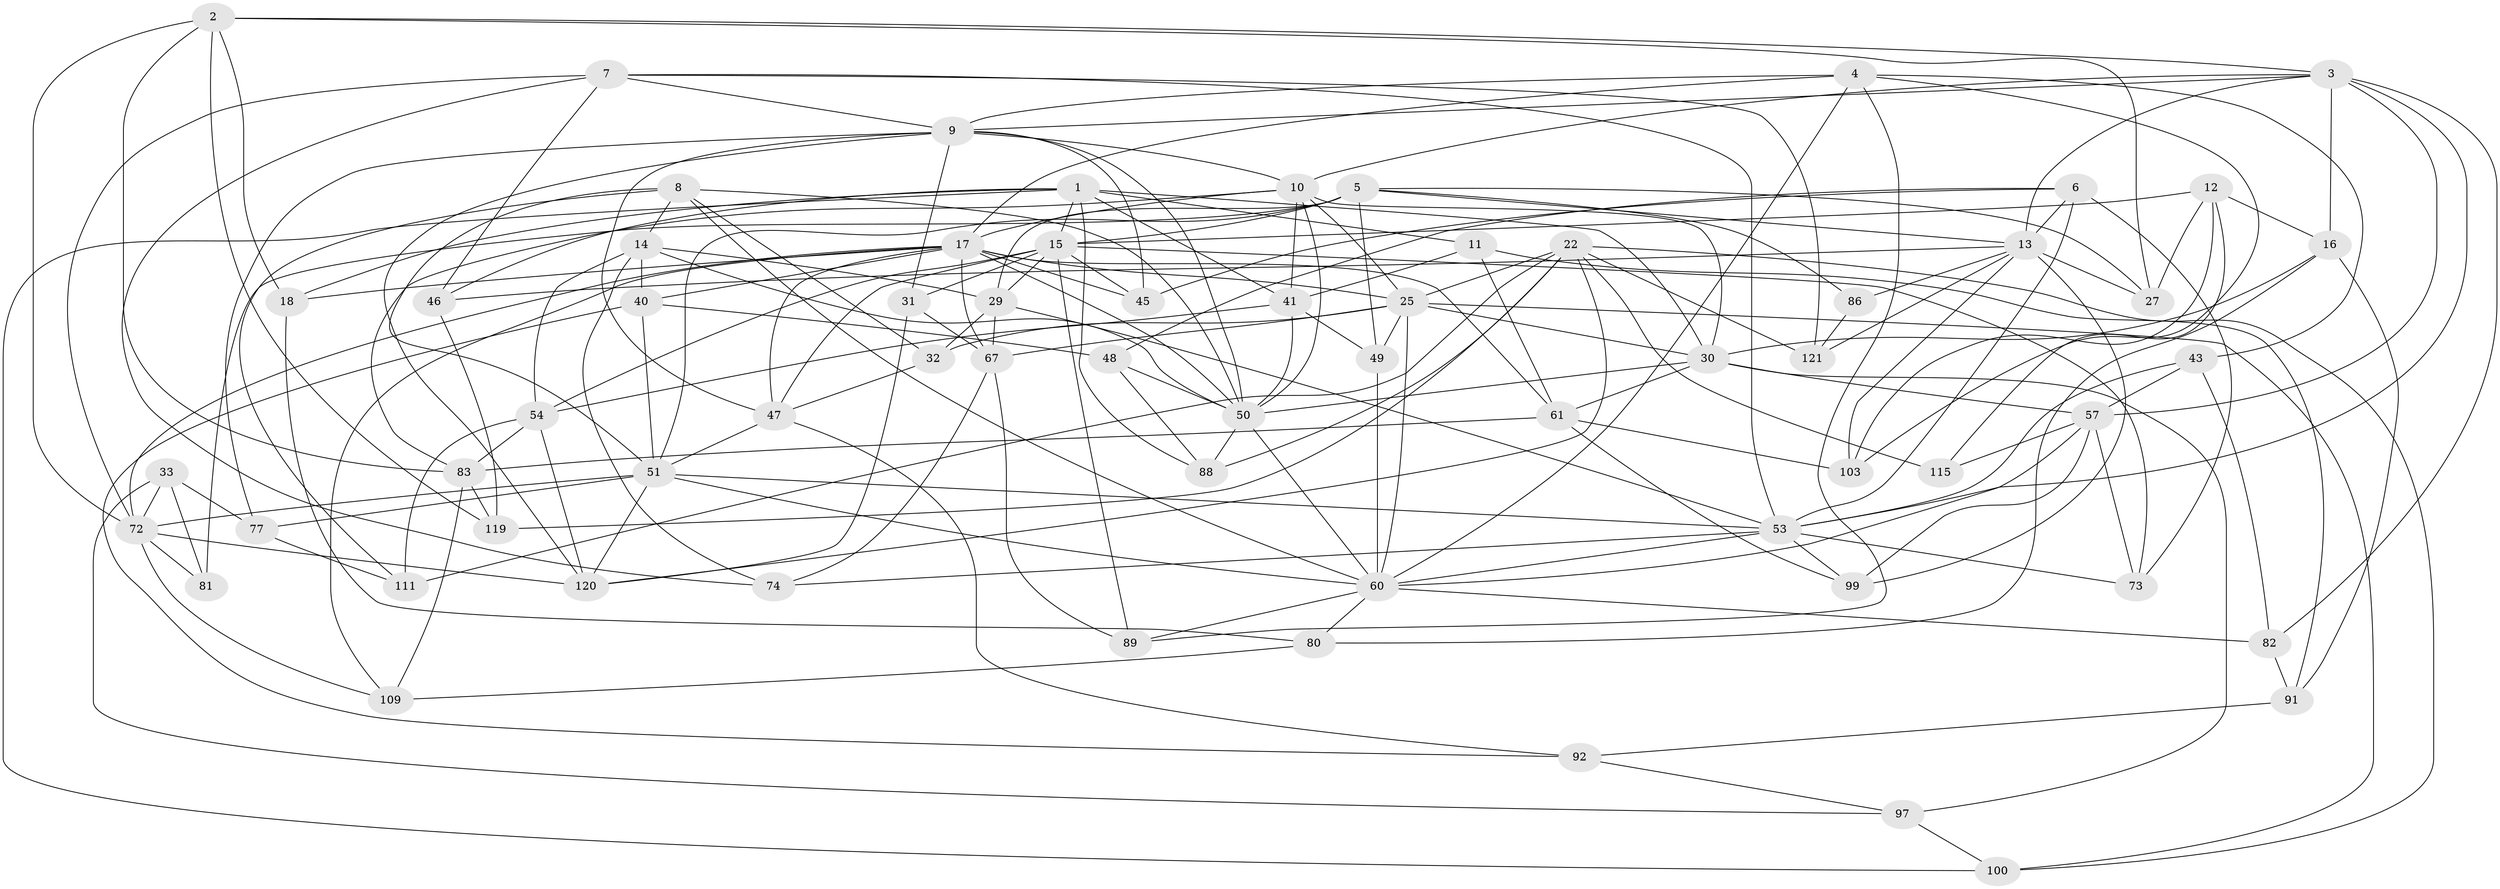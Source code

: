 // original degree distribution, {4: 1.0}
// Generated by graph-tools (version 1.1) at 2025/16/03/09/25 04:16:41]
// undirected, 65 vertices, 186 edges
graph export_dot {
graph [start="1"]
  node [color=gray90,style=filled];
  1 [super="+56+90"];
  2 [super="+108"];
  3 [super="+96+21"];
  4 [super="+110"];
  5 [super="+64+34+36"];
  6 [super="+26"];
  7 [super="+28"];
  8 [super="+75"];
  9 [super="+20+23"];
  10 [super="+19"];
  11;
  12 [super="+42"];
  13 [super="+71+128"];
  14 [super="+38"];
  15 [super="+125+55+39"];
  16 [super="+66+37"];
  17 [super="+85"];
  18;
  22 [super="+24"];
  25 [super="+76+59"];
  27;
  29 [super="+98"];
  30 [super="+52"];
  31;
  32;
  33;
  40 [super="+95"];
  41 [super="+44"];
  43;
  45;
  46;
  47 [super="+116"];
  48;
  49 [super="+87"];
  50 [super="+105+113"];
  51 [super="+62"];
  53 [super="+68+70"];
  54 [super="+58"];
  57 [super="+102+117"];
  60 [super="+65+112+101"];
  61 [super="+63"];
  67 [super="+78"];
  72 [super="+79"];
  73;
  74;
  77;
  80;
  81;
  82;
  83 [super="+94"];
  86;
  88;
  89;
  91;
  92;
  97;
  99;
  100;
  103;
  109;
  111;
  115;
  119;
  120 [super="+126"];
  121;
  1 -- 46;
  1 -- 15;
  1 -- 11;
  1 -- 100;
  1 -- 30;
  1 -- 88;
  1 -- 18;
  1 -- 41;
  2 -- 27;
  2 -- 83;
  2 -- 3;
  2 -- 18;
  2 -- 119;
  2 -- 72;
  3 -- 16;
  3 -- 57;
  3 -- 9;
  3 -- 53;
  3 -- 82;
  3 -- 13;
  3 -- 10;
  4 -- 103;
  4 -- 9;
  4 -- 43;
  4 -- 89;
  4 -- 60;
  4 -- 17;
  5 -- 86 [weight=2];
  5 -- 49;
  5 -- 13;
  5 -- 29;
  5 -- 81 [weight=2];
  5 -- 27;
  5 -- 15;
  5 -- 51;
  6 -- 73;
  6 -- 13 [weight=2];
  6 -- 48;
  6 -- 45;
  6 -- 53;
  7 -- 121;
  7 -- 74;
  7 -- 9;
  7 -- 72;
  7 -- 46;
  7 -- 53;
  8 -- 32;
  8 -- 111;
  8 -- 60;
  8 -- 14;
  8 -- 51;
  8 -- 50;
  9 -- 120;
  9 -- 50;
  9 -- 47;
  9 -- 77;
  9 -- 31;
  9 -- 45;
  9 -- 10;
  10 -- 41;
  10 -- 30;
  10 -- 17;
  10 -- 50;
  10 -- 25;
  10 -- 83;
  11 -- 41;
  11 -- 91;
  11 -- 61;
  12 -- 16 [weight=2];
  12 -- 115;
  12 -- 15;
  12 -- 27;
  12 -- 103;
  13 -- 121;
  13 -- 99;
  13 -- 103;
  13 -- 86;
  13 -- 27;
  13 -- 46;
  14 -- 74;
  14 -- 29;
  14 -- 40;
  14 -- 54;
  14 -- 50;
  15 -- 73;
  15 -- 31;
  15 -- 45;
  15 -- 89;
  15 -- 29;
  15 -- 54;
  15 -- 47;
  16 -- 91;
  16 -- 30;
  16 -- 80;
  17 -- 61;
  17 -- 67;
  17 -- 45;
  17 -- 109;
  17 -- 47;
  17 -- 18;
  17 -- 25;
  17 -- 50;
  17 -- 40;
  17 -- 72;
  18 -- 80;
  22 -- 120;
  22 -- 88;
  22 -- 121;
  22 -- 115;
  22 -- 100;
  22 -- 119;
  22 -- 25;
  22 -- 111;
  25 -- 100;
  25 -- 60;
  25 -- 49 [weight=2];
  25 -- 32;
  25 -- 67;
  25 -- 30;
  29 -- 32;
  29 -- 67;
  29 -- 53;
  30 -- 97;
  30 -- 57;
  30 -- 61;
  30 -- 50;
  31 -- 67;
  31 -- 120;
  32 -- 47;
  33 -- 77;
  33 -- 81;
  33 -- 97;
  33 -- 72;
  40 -- 92;
  40 -- 51 [weight=2];
  40 -- 48;
  41 -- 54;
  41 -- 50;
  41 -- 49;
  43 -- 82;
  43 -- 57;
  43 -- 53;
  46 -- 119;
  47 -- 92;
  47 -- 51;
  48 -- 88;
  48 -- 50;
  49 -- 60 [weight=2];
  50 -- 60;
  50 -- 88;
  51 -- 53;
  51 -- 60;
  51 -- 72;
  51 -- 77;
  51 -- 120;
  53 -- 99;
  53 -- 74;
  53 -- 73;
  53 -- 60;
  54 -- 120;
  54 -- 83;
  54 -- 111;
  57 -- 73;
  57 -- 115 [weight=2];
  57 -- 60;
  57 -- 99;
  60 -- 89;
  60 -- 80;
  60 -- 82;
  61 -- 103;
  61 -- 99;
  61 -- 83;
  67 -- 89;
  67 -- 74;
  72 -- 81;
  72 -- 120;
  72 -- 109;
  77 -- 111;
  80 -- 109;
  82 -- 91;
  83 -- 109;
  83 -- 119;
  86 -- 121;
  91 -- 92;
  92 -- 97;
  97 -- 100;
}
